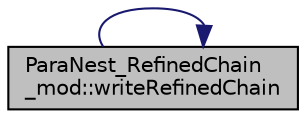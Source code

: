 digraph "ParaNest_RefinedChain_mod::writeRefinedChain"
{
 // LATEX_PDF_SIZE
  edge [fontname="Helvetica",fontsize="10",labelfontname="Helvetica",labelfontsize="10"];
  node [fontname="Helvetica",fontsize="10",shape=record];
  rankdir="LR";
  Node1 [label="ParaNest_RefinedChain\l_mod::writeRefinedChain",height=0.2,width=0.4,color="black", fillcolor="grey75", style="filled", fontcolor="black",tooltip="Write the computed refined chain to the specified output file."];
  Node1 -> Node1 [color="midnightblue",fontsize="10",style="solid",fontname="Helvetica"];
}
